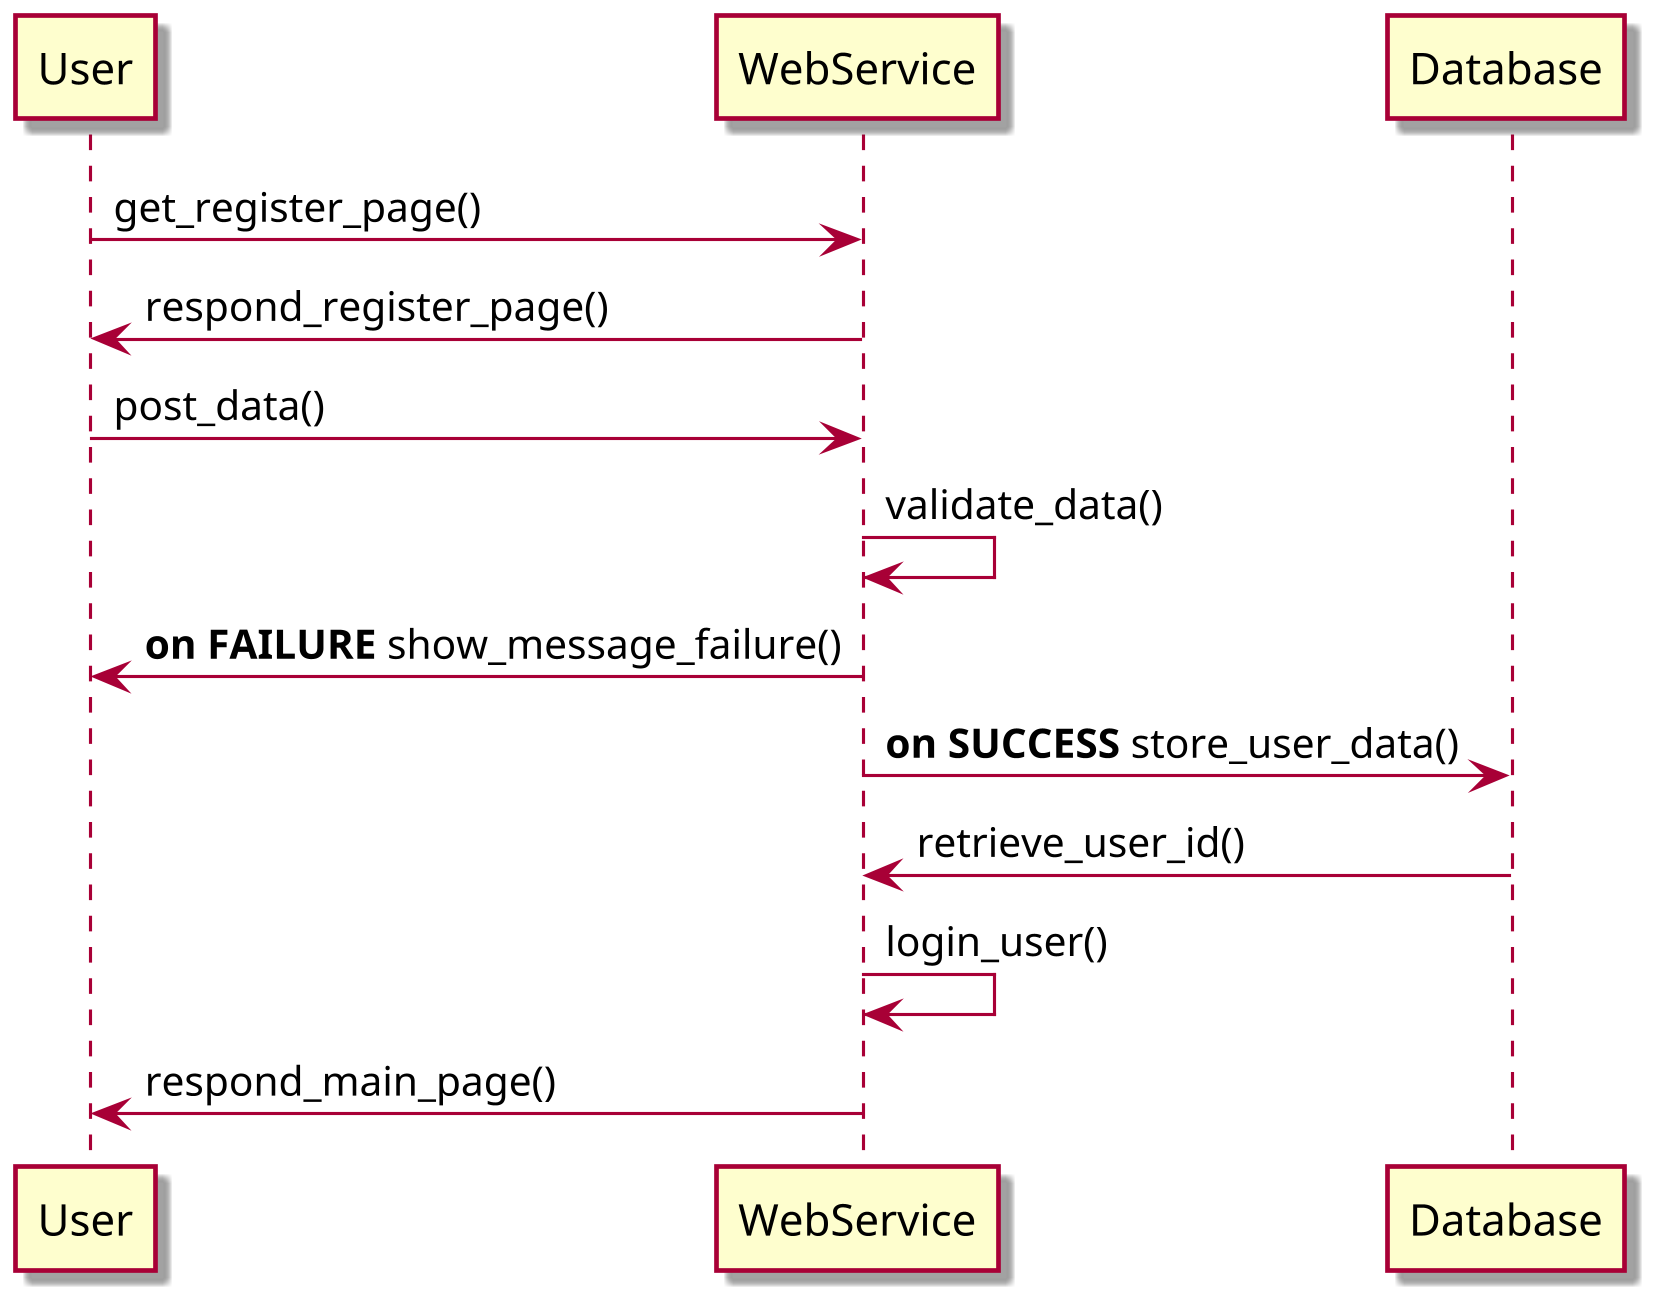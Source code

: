 ```plantuml
@startuml
skin rose
skinparam dpi 300
User -> WebService : get_register_page()
WebService -> User : respond_register_page()
User -> WebService : post_data()
WebService -> WebService : validate_data()
WebService -> User : **on FAILURE** show_message_failure()
WebService -> Database :  **on SUCCESS** store_user_data()
Database -> WebService : retrieve_user_id()
WebService -> WebService : login_user()
WebService -> User : respond_main_page()
@enduml
```
